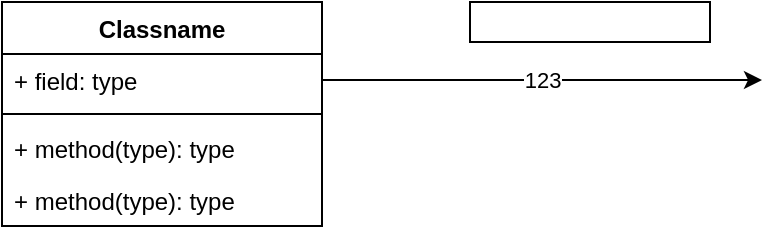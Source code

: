 <mxfile version="16.0.0" type="github"><diagram id="Iuc5n80dz8EThUSmZFDj" name="Page-1"><mxGraphModel dx="2066" dy="786" grid="1" gridSize="10" guides="1" tooltips="1" connect="1" arrows="1" fold="1" page="1" pageScale="1" pageWidth="827" pageHeight="1169" math="0" shadow="0"><root><mxCell id="0"/><mxCell id="1" parent="0"/><mxCell id="NkeH_nExx7VqvumhUbxV-1" value="Classname" style="swimlane;fontStyle=1;align=center;verticalAlign=top;childLayout=stackLayout;horizontal=1;startSize=26;horizontalStack=0;resizeParent=1;resizeParentMax=0;resizeLast=0;collapsible=1;marginBottom=0;" parent="1" vertex="1"><mxGeometry x="120" y="200" width="160" height="112" as="geometry"/></mxCell><mxCell id="NkeH_nExx7VqvumhUbxV-2" value="+ field: type" style="text;strokeColor=none;fillColor=none;align=left;verticalAlign=top;spacingLeft=4;spacingRight=4;overflow=hidden;rotatable=0;points=[[0,0.5],[1,0.5]];portConstraint=eastwest;" parent="NkeH_nExx7VqvumhUbxV-1" vertex="1"><mxGeometry y="26" width="160" height="26" as="geometry"/></mxCell><mxCell id="NkeH_nExx7VqvumhUbxV-3" value="" style="line;strokeWidth=1;fillColor=none;align=left;verticalAlign=middle;spacingTop=-1;spacingLeft=3;spacingRight=3;rotatable=0;labelPosition=right;points=[];portConstraint=eastwest;" parent="NkeH_nExx7VqvumhUbxV-1" vertex="1"><mxGeometry y="52" width="160" height="8" as="geometry"/></mxCell><mxCell id="NkeH_nExx7VqvumhUbxV-4" value="+ method(type): type" style="text;strokeColor=none;fillColor=none;align=left;verticalAlign=top;spacingLeft=4;spacingRight=4;overflow=hidden;rotatable=0;points=[[0,0.5],[1,0.5]];portConstraint=eastwest;" parent="NkeH_nExx7VqvumhUbxV-1" vertex="1"><mxGeometry y="60" width="160" height="26" as="geometry"/></mxCell><mxCell id="NkeH_nExx7VqvumhUbxV-5" value="+ method(type): type" style="text;strokeColor=none;fillColor=none;align=left;verticalAlign=top;spacingLeft=4;spacingRight=4;overflow=hidden;rotatable=0;points=[[0,0.5],[1,0.5]];portConstraint=eastwest;" parent="NkeH_nExx7VqvumhUbxV-1" vertex="1"><mxGeometry y="86" width="160" height="26" as="geometry"/></mxCell><mxCell id="NkeH_nExx7VqvumhUbxV-6" value="123" style="edgeStyle=orthogonalEdgeStyle;rounded=0;orthogonalLoop=1;jettySize=auto;html=1;" parent="1" edge="1"><mxGeometry relative="1" as="geometry"><mxPoint x="500" y="239" as="targetPoint"/><mxPoint x="280" y="239" as="sourcePoint"/><Array as="points"><mxPoint x="390" y="239"/><mxPoint x="390" y="239"/></Array></mxGeometry></mxCell><mxCell id="6y29PW3ssnVn83Ql2lzM-1" value="" style="rounded=0;whiteSpace=wrap;html=1;" parent="1" vertex="1"><mxGeometry x="354" y="200" width="120" height="20" as="geometry"/></mxCell></root></mxGraphModel></diagram></mxfile>